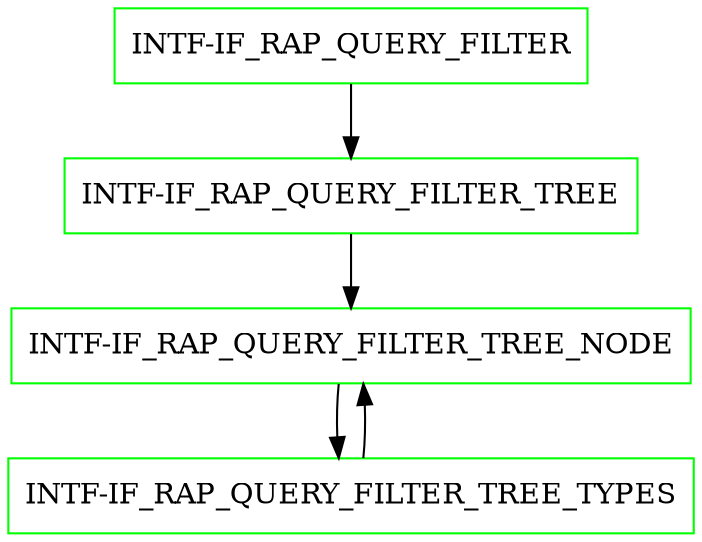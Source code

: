 digraph G {
  "INTF-IF_RAP_QUERY_FILTER" [shape=box,color=green];
  "INTF-IF_RAP_QUERY_FILTER_TREE" [shape=box,color=green,URL="./INTF_IF_RAP_QUERY_FILTER_TREE.html"];
  "INTF-IF_RAP_QUERY_FILTER_TREE_NODE" [shape=box,color=green,URL="./INTF_IF_RAP_QUERY_FILTER_TREE_NODE.html"];
  "INTF-IF_RAP_QUERY_FILTER_TREE_TYPES" [shape=box,color=green,URL="./INTF_IF_RAP_QUERY_FILTER_TREE_TYPES.html"];
  "INTF-IF_RAP_QUERY_FILTER" -> "INTF-IF_RAP_QUERY_FILTER_TREE";
  "INTF-IF_RAP_QUERY_FILTER_TREE" -> "INTF-IF_RAP_QUERY_FILTER_TREE_NODE";
  "INTF-IF_RAP_QUERY_FILTER_TREE_NODE" -> "INTF-IF_RAP_QUERY_FILTER_TREE_TYPES";
  "INTF-IF_RAP_QUERY_FILTER_TREE_TYPES" -> "INTF-IF_RAP_QUERY_FILTER_TREE_NODE";
}
